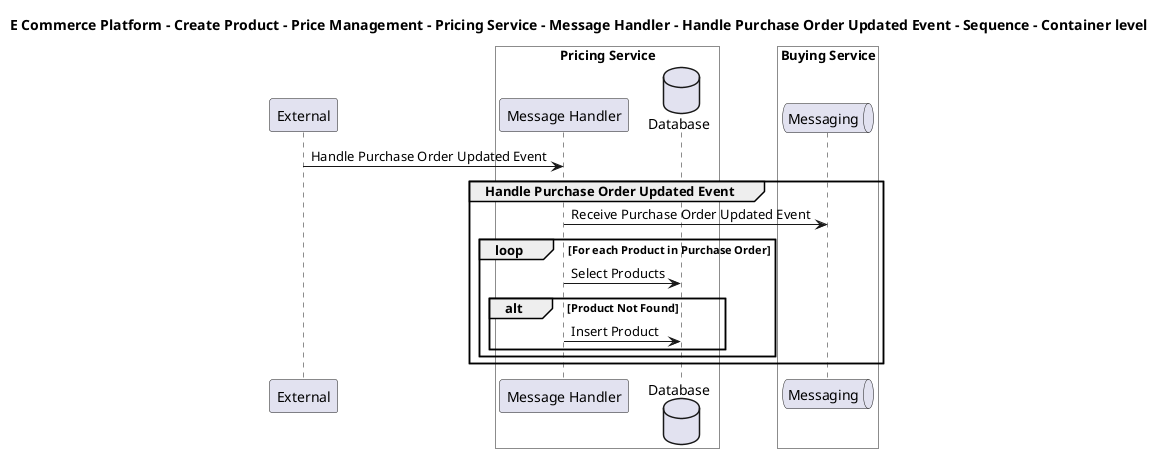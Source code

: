 @startuml

title E Commerce Platform - Create Product - Price Management - Pricing Service - Message Handler - Handle Purchase Order Updated Event - Sequence - Container level

participant "External" as C4InterFlow.SoftwareSystems.ExternalSystem

box "Pricing Service" #White
    participant "Message Handler" as ECommercePlatform.CreateProduct.PriceManagement.SoftwareSystems.PricingService.Containers.MessageHandler
    database "Database" as ECommercePlatform.CreateProduct.PriceManagement.SoftwareSystems.PricingService.Containers.Database
end box


box "Buying Service" #White
    queue "Messaging" as ECommercePlatform.CreateProduct.BuyingAndMerchandising.SoftwareSystems.BuyingService.Containers.Messaging
end box


C4InterFlow.SoftwareSystems.ExternalSystem -> ECommercePlatform.CreateProduct.PriceManagement.SoftwareSystems.PricingService.Containers.MessageHandler : Handle Purchase Order Updated Event
group Handle Purchase Order Updated Event
ECommercePlatform.CreateProduct.PriceManagement.SoftwareSystems.PricingService.Containers.MessageHandler -> ECommercePlatform.CreateProduct.BuyingAndMerchandising.SoftwareSystems.BuyingService.Containers.Messaging : Receive Purchase Order Updated Event
loop For each Product in Purchase Order
ECommercePlatform.CreateProduct.PriceManagement.SoftwareSystems.PricingService.Containers.MessageHandler -> ECommercePlatform.CreateProduct.PriceManagement.SoftwareSystems.PricingService.Containers.Database : Select Products
alt Product Not Found
ECommercePlatform.CreateProduct.PriceManagement.SoftwareSystems.PricingService.Containers.MessageHandler -> ECommercePlatform.CreateProduct.PriceManagement.SoftwareSystems.PricingService.Containers.Database : Insert Product
end
end
end


@enduml
